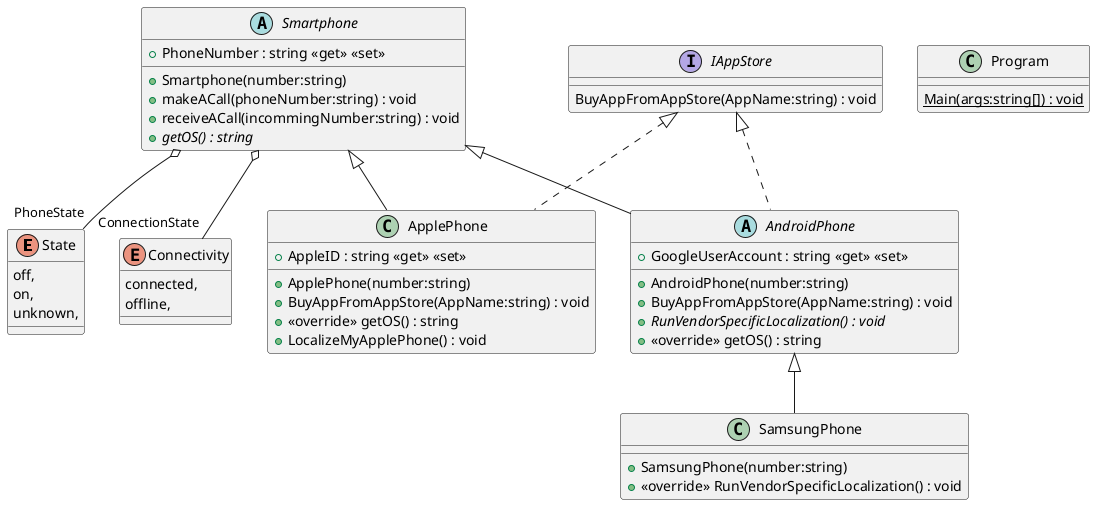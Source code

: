 @startuml
enum State {
    off,
    on,
    unknown,
}
enum Connectivity {
    connected,
    offline,
}
abstract class Smartphone {
    + PhoneNumber : string <<get>> <<set>>
    + Smartphone(number:string)
    + makeACall(phoneNumber:string) : void
    + receiveACall(incommingNumber:string) : void
    + {abstract} getOS() : string
}
interface IAppStore {
    BuyAppFromAppStore(AppName:string) : void
}
class ApplePhone {
    + AppleID : string <<get>> <<set>>
    + ApplePhone(number:string)
    + BuyAppFromAppStore(AppName:string) : void
    + <<override>> getOS() : string
    + LocalizeMyApplePhone() : void
}
abstract class AndroidPhone {
    + GoogleUserAccount : string <<get>> <<set>>
    + AndroidPhone(number:string)
    + BuyAppFromAppStore(AppName:string) : void
    + {abstract} RunVendorSpecificLocalization() : void
    + <<override>> getOS() : string
}
class SamsungPhone {
    + SamsungPhone(number:string)
    + <<override>> RunVendorSpecificLocalization() : void
}
class Program {
    {static} Main(args:string[]) : void
}
Smartphone o-- "PhoneState" State
Smartphone o-- "ConnectionState" Connectivity
Smartphone <|-- ApplePhone
IAppStore <|.. ApplePhone
Smartphone <|-- AndroidPhone
IAppStore <|.. AndroidPhone
AndroidPhone <|-- SamsungPhone
@enduml
